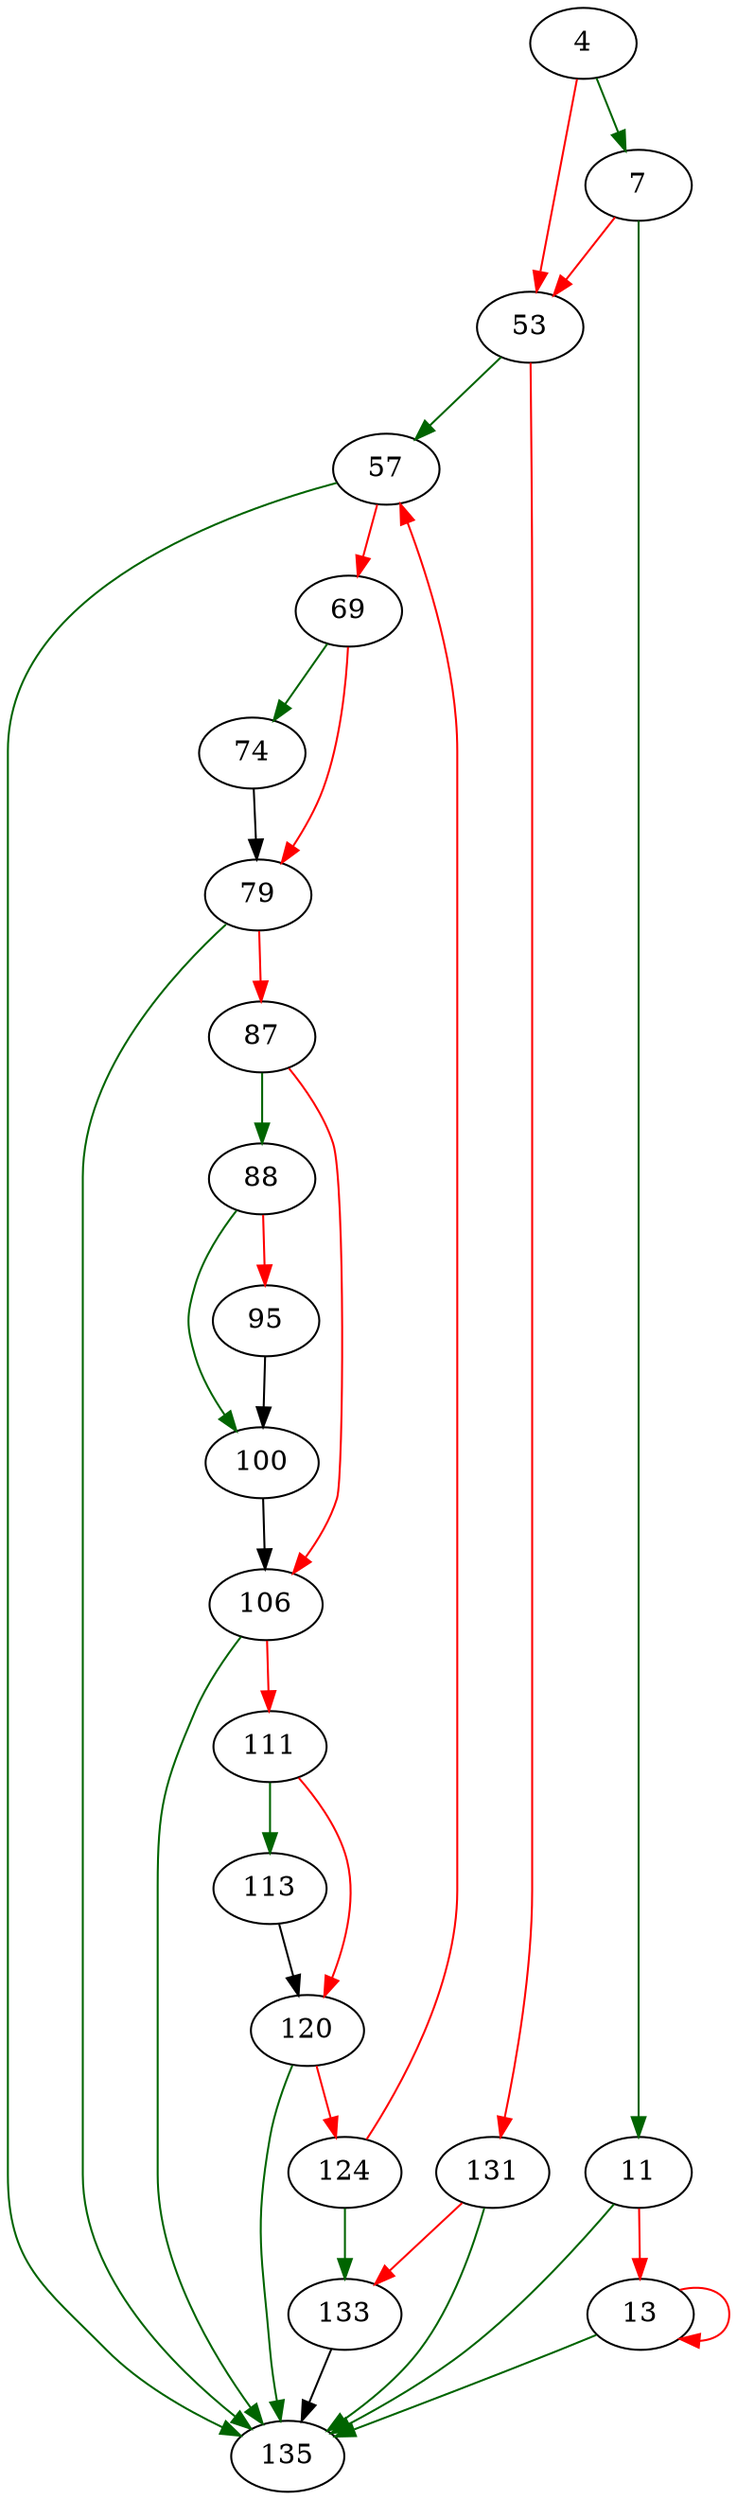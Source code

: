 strict digraph "base64_encode" {
	// Node definitions.
	4 [entry=true];
	7;
	53;
	11;
	135;
	13;
	57;
	131;
	69;
	74;
	79;
	87;
	88;
	106;
	100;
	95;
	111;
	113;
	120;
	124;
	133;

	// Edge definitions.
	4 -> 7 [
		color=darkgreen
		cond=true
	];
	4 -> 53 [
		color=red
		cond=false
	];
	7 -> 53 [
		color=red
		cond=false
	];
	7 -> 11 [
		color=darkgreen
		cond=true
	];
	53 -> 57 [
		color=darkgreen
		cond=true
	];
	53 -> 131 [
		color=red
		cond=false
	];
	11 -> 135 [
		color=darkgreen
		cond=true
	];
	11 -> 13 [
		color=red
		cond=false
	];
	13 -> 135 [
		color=darkgreen
		cond=true
	];
	13 -> 13 [
		color=red
		cond=false
	];
	57 -> 135 [
		color=darkgreen
		cond=true
	];
	57 -> 69 [
		color=red
		cond=false
	];
	131 -> 135 [
		color=darkgreen
		cond=true
	];
	131 -> 133 [
		color=red
		cond=false
	];
	69 -> 74 [
		color=darkgreen
		cond=true
	];
	69 -> 79 [
		color=red
		cond=false
	];
	74 -> 79;
	79 -> 135 [
		color=darkgreen
		cond=true
	];
	79 -> 87 [
		color=red
		cond=false
	];
	87 -> 88 [
		color=darkgreen
		cond=true
	];
	87 -> 106 [
		color=red
		cond=false
	];
	88 -> 100 [
		color=darkgreen
		cond=true
	];
	88 -> 95 [
		color=red
		cond=false
	];
	106 -> 135 [
		color=darkgreen
		cond=true
	];
	106 -> 111 [
		color=red
		cond=false
	];
	100 -> 106;
	95 -> 100;
	111 -> 113 [
		color=darkgreen
		cond=true
	];
	111 -> 120 [
		color=red
		cond=false
	];
	113 -> 120;
	120 -> 135 [
		color=darkgreen
		cond=true
	];
	120 -> 124 [
		color=red
		cond=false
	];
	124 -> 57 [
		color=red
		cond=false
	];
	124 -> 133 [
		color=darkgreen
		cond=true
	];
	133 -> 135;
}